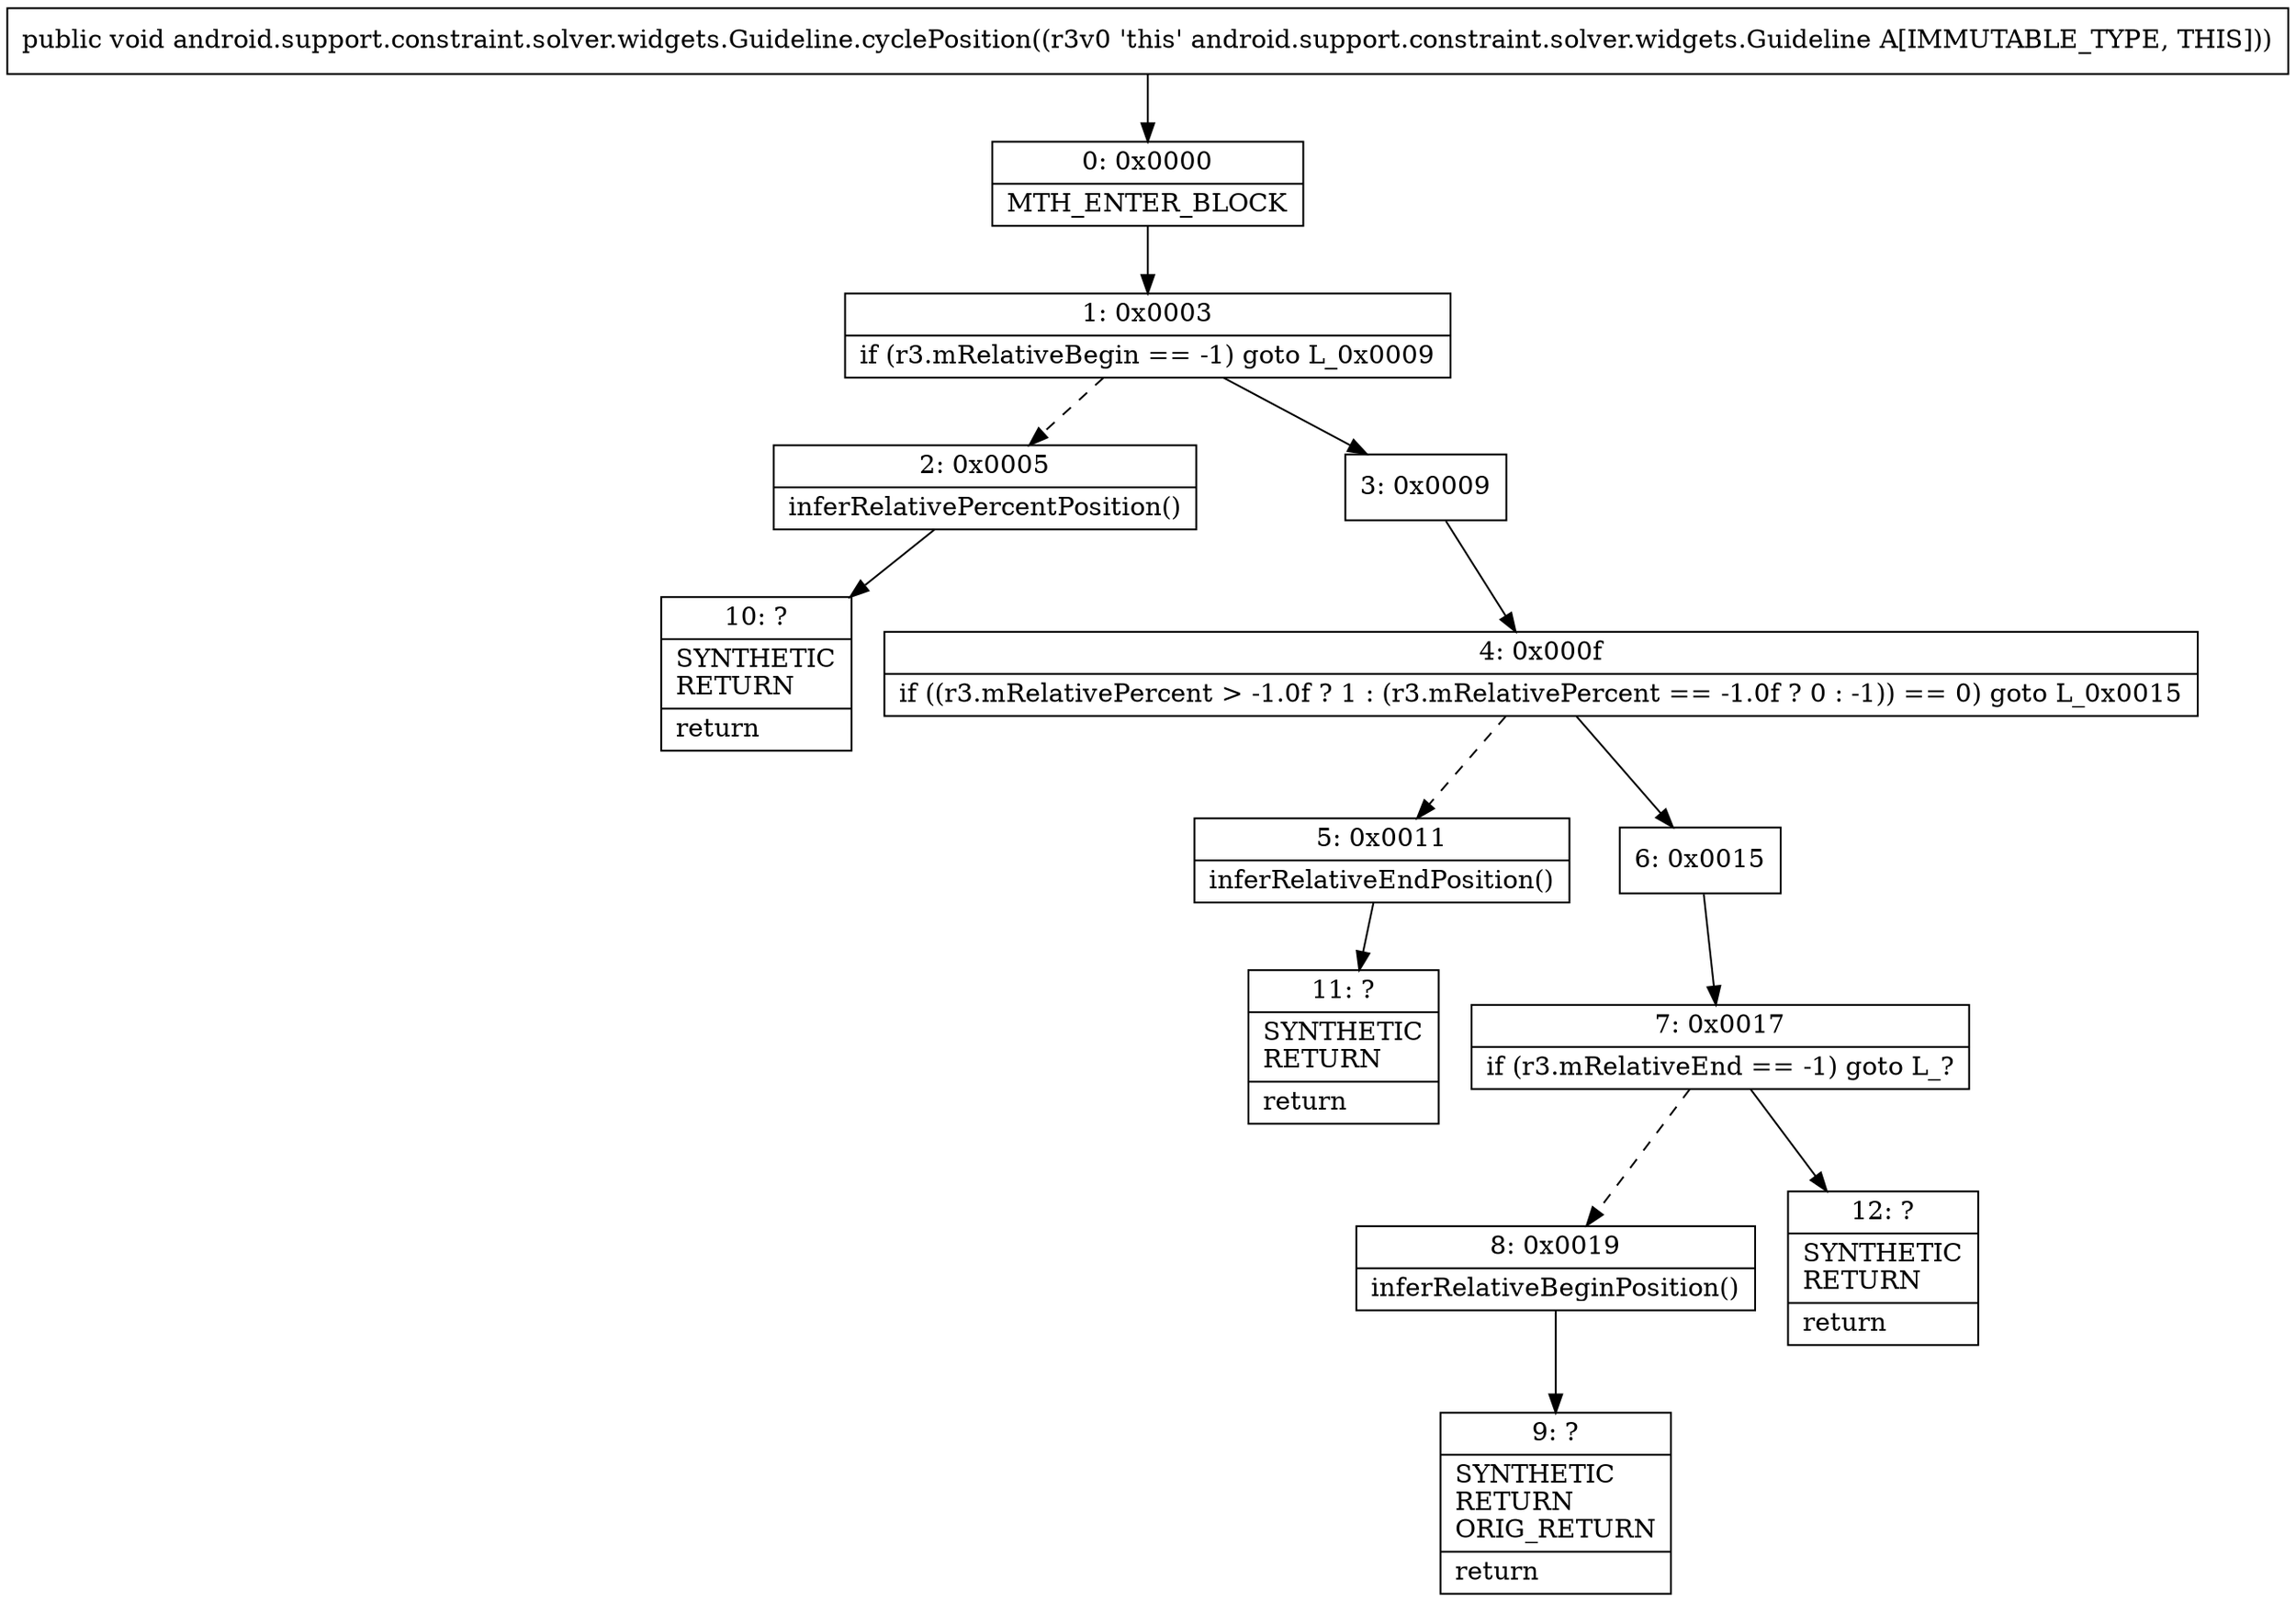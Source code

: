 digraph "CFG forandroid.support.constraint.solver.widgets.Guideline.cyclePosition()V" {
Node_0 [shape=record,label="{0\:\ 0x0000|MTH_ENTER_BLOCK\l}"];
Node_1 [shape=record,label="{1\:\ 0x0003|if (r3.mRelativeBegin == \-1) goto L_0x0009\l}"];
Node_2 [shape=record,label="{2\:\ 0x0005|inferRelativePercentPosition()\l}"];
Node_3 [shape=record,label="{3\:\ 0x0009}"];
Node_4 [shape=record,label="{4\:\ 0x000f|if ((r3.mRelativePercent \> \-1.0f ? 1 : (r3.mRelativePercent == \-1.0f ? 0 : \-1)) == 0) goto L_0x0015\l}"];
Node_5 [shape=record,label="{5\:\ 0x0011|inferRelativeEndPosition()\l}"];
Node_6 [shape=record,label="{6\:\ 0x0015}"];
Node_7 [shape=record,label="{7\:\ 0x0017|if (r3.mRelativeEnd == \-1) goto L_?\l}"];
Node_8 [shape=record,label="{8\:\ 0x0019|inferRelativeBeginPosition()\l}"];
Node_9 [shape=record,label="{9\:\ ?|SYNTHETIC\lRETURN\lORIG_RETURN\l|return\l}"];
Node_10 [shape=record,label="{10\:\ ?|SYNTHETIC\lRETURN\l|return\l}"];
Node_11 [shape=record,label="{11\:\ ?|SYNTHETIC\lRETURN\l|return\l}"];
Node_12 [shape=record,label="{12\:\ ?|SYNTHETIC\lRETURN\l|return\l}"];
MethodNode[shape=record,label="{public void android.support.constraint.solver.widgets.Guideline.cyclePosition((r3v0 'this' android.support.constraint.solver.widgets.Guideline A[IMMUTABLE_TYPE, THIS])) }"];
MethodNode -> Node_0;
Node_0 -> Node_1;
Node_1 -> Node_2[style=dashed];
Node_1 -> Node_3;
Node_2 -> Node_10;
Node_3 -> Node_4;
Node_4 -> Node_5[style=dashed];
Node_4 -> Node_6;
Node_5 -> Node_11;
Node_6 -> Node_7;
Node_7 -> Node_8[style=dashed];
Node_7 -> Node_12;
Node_8 -> Node_9;
}

